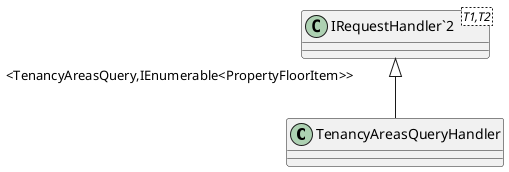 @startuml
class TenancyAreasQueryHandler {
}
class "IRequestHandler`2"<T1,T2> {
}
"IRequestHandler`2" "<TenancyAreasQuery,IEnumerable<PropertyFloorItem>>" <|-- TenancyAreasQueryHandler
@enduml
